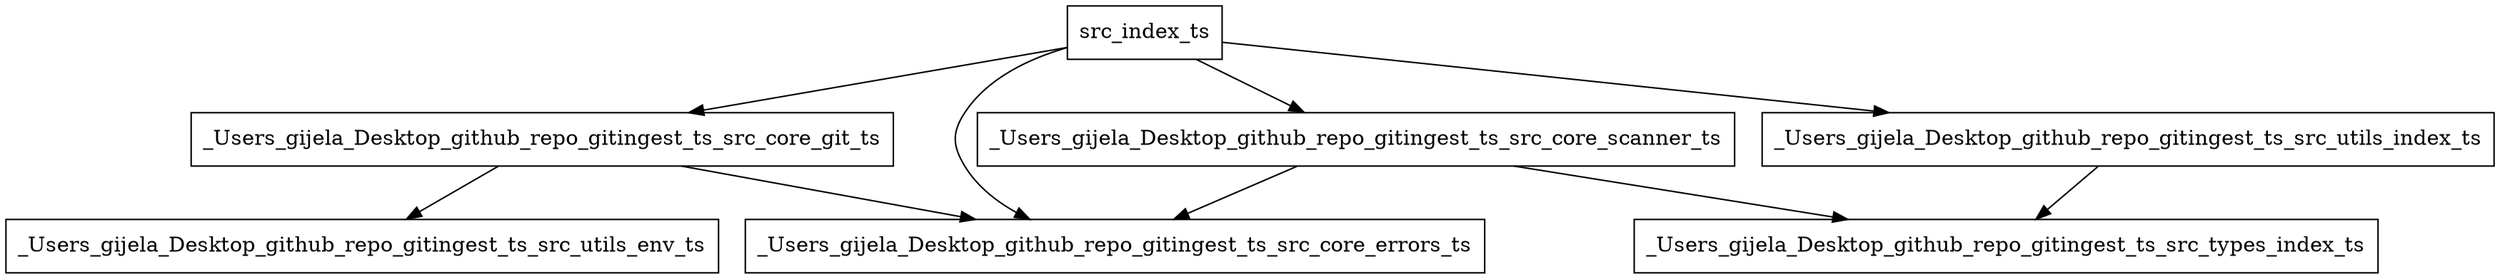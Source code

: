 digraph DependencyGraph {
  node [shape=box];
  "src_index_ts" -> "_Users_gijela_Desktop_github_repo_gitingest_ts_src_core_git_ts";
  "src_index_ts" -> "_Users_gijela_Desktop_github_repo_gitingest_ts_src_core_scanner_ts";
  "src_index_ts" -> "_Users_gijela_Desktop_github_repo_gitingest_ts_src_utils_index_ts";
  "src_index_ts" -> "_Users_gijela_Desktop_github_repo_gitingest_ts_src_core_errors_ts";
  "_Users_gijela_Desktop_github_repo_gitingest_ts_src_core_git_ts" -> "_Users_gijela_Desktop_github_repo_gitingest_ts_src_core_errors_ts";
  "_Users_gijela_Desktop_github_repo_gitingest_ts_src_core_git_ts" -> "_Users_gijela_Desktop_github_repo_gitingest_ts_src_utils_env_ts";
  "_Users_gijela_Desktop_github_repo_gitingest_ts_src_core_scanner_ts" -> "_Users_gijela_Desktop_github_repo_gitingest_ts_src_types_index_ts";
  "_Users_gijela_Desktop_github_repo_gitingest_ts_src_core_scanner_ts" -> "_Users_gijela_Desktop_github_repo_gitingest_ts_src_core_errors_ts";
  "_Users_gijela_Desktop_github_repo_gitingest_ts_src_utils_index_ts" -> "_Users_gijela_Desktop_github_repo_gitingest_ts_src_types_index_ts";
}
